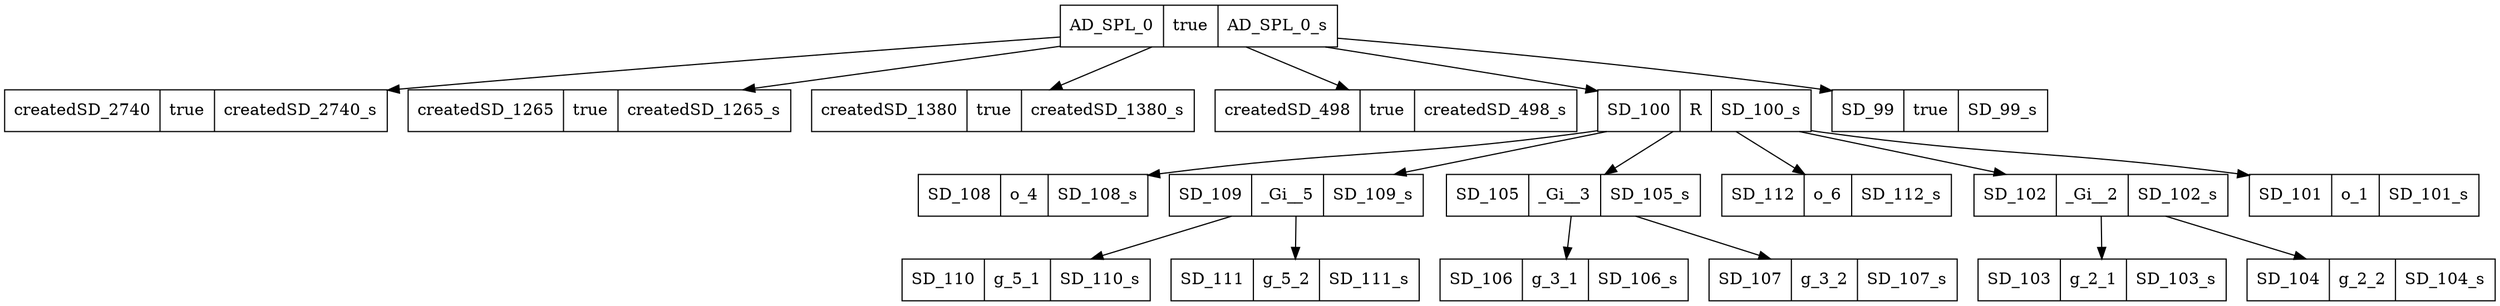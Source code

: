 digraph graphname {
AD_SPL_0[shape=record, label="{{AD_SPL_0|true|AD_SPL_0_s}}"];
createdSD_2740[shape=record, label="{{createdSD_2740|true|createdSD_2740_s}}"];
createdSD_1265[shape=record, label="{{createdSD_1265|true|createdSD_1265_s}}"];
createdSD_1380[shape=record, label="{{createdSD_1380|true|createdSD_1380_s}}"];
createdSD_498[shape=record, label="{{createdSD_498|true|createdSD_498_s}}"];
SD_100[shape=record, label="{{SD_100|R|SD_100_s}}"];
SD_108[shape=record, label="{{SD_108|o_4|SD_108_s}}"];
SD_109[shape=record, label="{{SD_109|_Gi__5|SD_109_s}}"];
SD_110[shape=record, label="{{SD_110|g_5_1|SD_110_s}}"];
SD_111[shape=record, label="{{SD_111|g_5_2|SD_111_s}}"];
SD_105[shape=record, label="{{SD_105|_Gi__3|SD_105_s}}"];
SD_106[shape=record, label="{{SD_106|g_3_1|SD_106_s}}"];
SD_107[shape=record, label="{{SD_107|g_3_2|SD_107_s}}"];
SD_112[shape=record, label="{{SD_112|o_6|SD_112_s}}"];
SD_102[shape=record, label="{{SD_102|_Gi__2|SD_102_s}}"];
SD_103[shape=record, label="{{SD_103|g_2_1|SD_103_s}}"];
SD_104[shape=record, label="{{SD_104|g_2_2|SD_104_s}}"];
SD_101[shape=record, label="{{SD_101|o_1|SD_101_s}}"];
SD_99[shape=record, label="{{SD_99|true|SD_99_s}}"];
AD_SPL_0 -> createdSD_2740;
AD_SPL_0 -> createdSD_1265;
AD_SPL_0 -> createdSD_1380;
AD_SPL_0 -> createdSD_498;
AD_SPL_0 -> SD_100;
SD_100 -> SD_108;
SD_100 -> SD_109;
SD_109 -> SD_110;
SD_109 -> SD_111;
SD_100 -> SD_105;
SD_105 -> SD_106;
SD_105 -> SD_107;
SD_100 -> SD_112;
SD_100 -> SD_102;
SD_102 -> SD_103;
SD_102 -> SD_104;
SD_100 -> SD_101;
AD_SPL_0 -> SD_99;
}